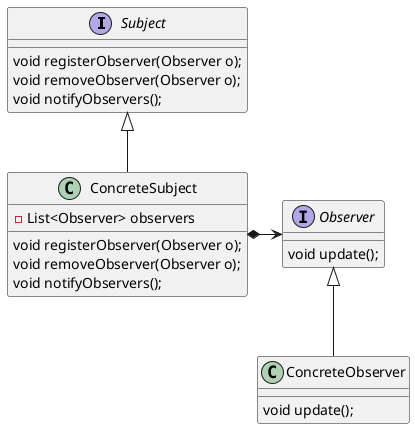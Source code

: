 @startuml observer
interface Subject {
    void registerObserver(Observer o);
    void removeObserver(Observer o);
    void notifyObservers();
}

interface Observer {
    void update();
}

class ConcreteSubject {
  - List<Observer> observers
    void registerObserver(Observer o);
    void removeObserver(Observer o);
    void notifyObservers();
}

class ConcreteObserver {
    void update();
}

Subject <|-- ConcreteSubject
Observer <|-- ConcreteObserver
ConcreteSubject *-right-> Observer

@enduml